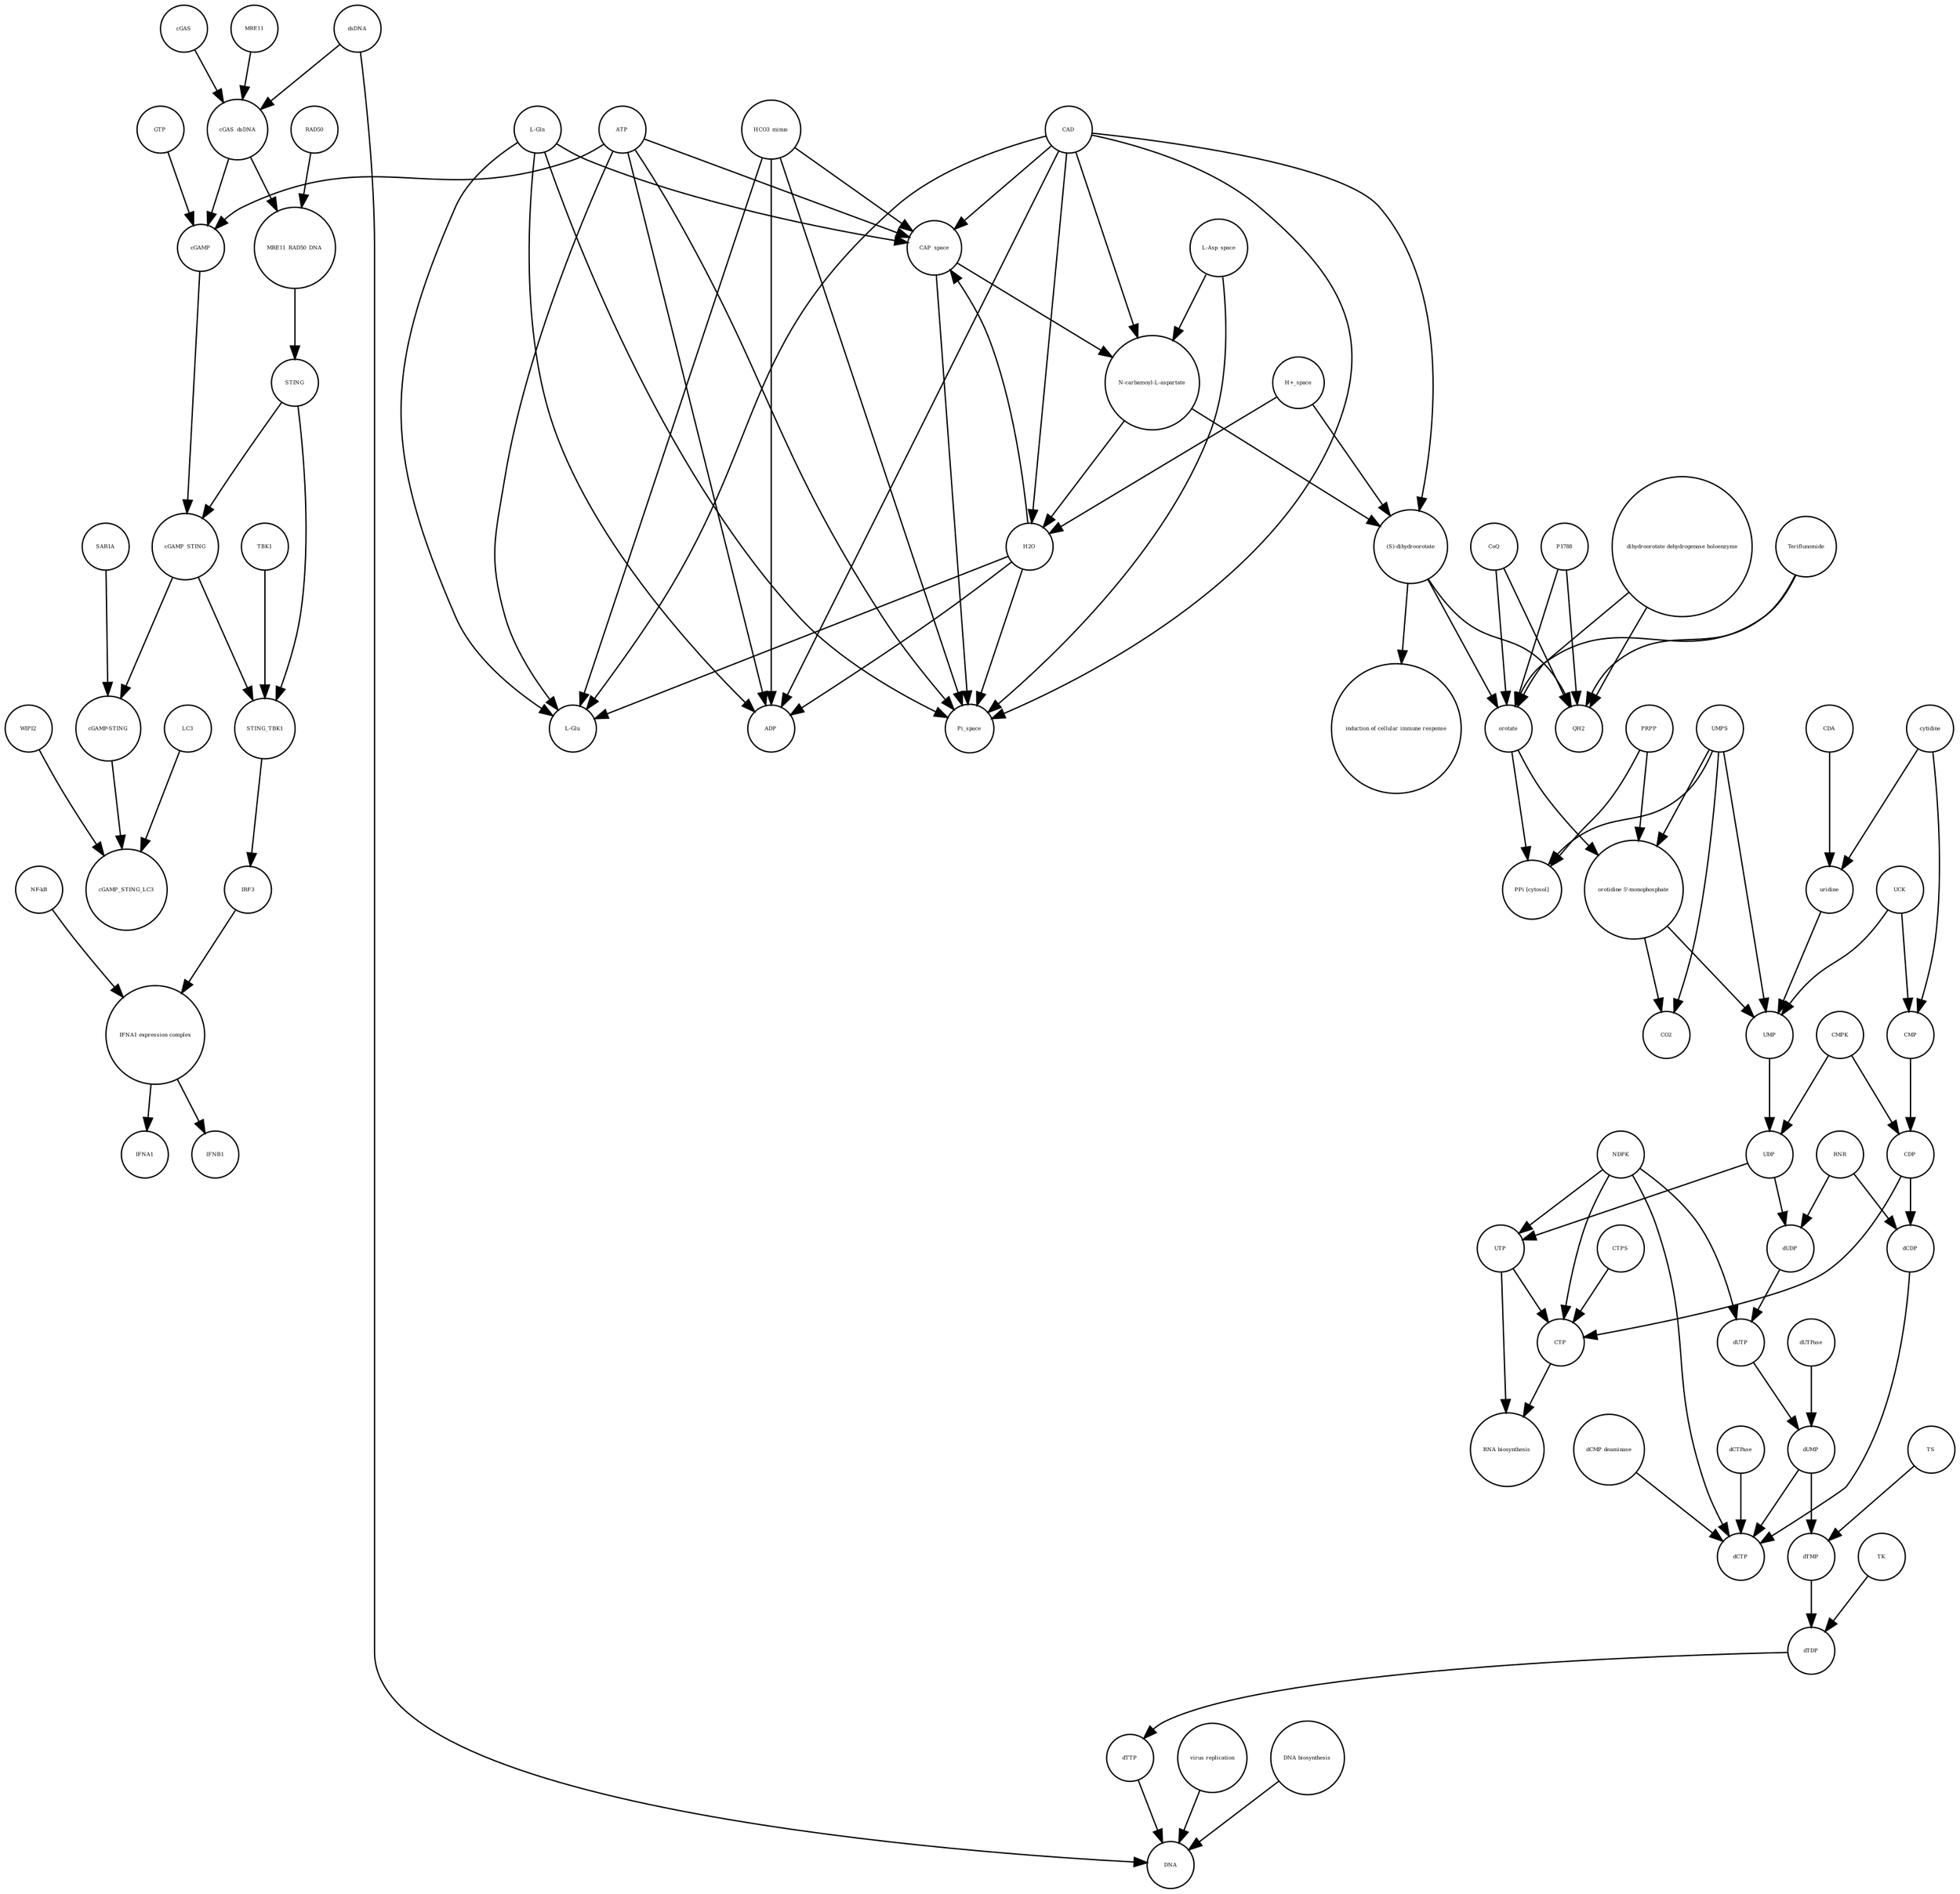 strict digraph  {
UTP [annotation="", bipartite=0, cls="simple chemical", fontsize=4, label=UTP, shape=circle];
"RNA biosynthesis" [annotation="urn_miriam_obo.go_GO%3A0032774", bipartite=0, cls=phenotype, fontsize=4, label="RNA biosynthesis", shape=circle];
CTP [annotation="", bipartite=0, cls="simple chemical", fontsize=4, label=CTP, shape=circle];
"(S)-dihydroorotate" [annotation="", bipartite=0, cls="simple chemical", fontsize=4, label="(S)-dihydroorotate", shape=circle];
"induction of cellular immune response" [annotation="", bipartite=0, cls=phenotype, fontsize=4, label="induction of cellular immune response", shape=circle];
RAD50 [annotation="", bipartite=0, cls="macromolecule multimer", fontsize=4, label=RAD50, shape=circle];
ADP [annotation="", bipartite=0, cls="simple chemical", fontsize=4, label=ADP, shape=circle];
dUTPase [annotation="", bipartite=0, cls=macromolecule, fontsize=4, label=dUTPase, shape=circle];
cGAMP_STING_LC3 [annotation="", bipartite=0, cls=complex, fontsize=4, label=cGAMP_STING_LC3, shape=circle];
"L-Gln" [annotation="", bipartite=0, cls="simple chemical", fontsize=4, label="L-Gln", shape=circle];
UDP [annotation="", bipartite=0, cls="simple chemical", fontsize=4, label=UDP, shape=circle];
dTDP [annotation="", bipartite=0, cls="simple chemical", fontsize=4, label=dTDP, shape=circle];
HCO3_minus [annotation="", bipartite=0, cls="simple chemical", fontsize=4, label=HCO3_minus, shape=circle];
"N-carbamoyl-L-aspartate" [annotation="", bipartite=0, cls="simple chemical", fontsize=4, label="N-carbamoyl-L-aspartate", shape=circle];
LC3 [annotation="", bipartite=0, cls=macromolecule, fontsize=4, label=LC3, shape=circle];
cGAMP_STING [annotation="", bipartite=0, cls=complex, fontsize=4, label=cGAMP_STING, shape=circle];
STING_TBK1 [annotation="", bipartite=0, cls=complex, fontsize=4, label=STING_TBK1, shape=circle];
"orotidine 5'-monophosphate" [annotation="", bipartite=0, cls="simple chemical", fontsize=4, label="orotidine 5'-monophosphate", shape=circle];
CAD [annotation="", bipartite=0, cls=macromolecule, fontsize=4, label=CAD, shape=circle];
Pi_space [annotation="", bipartite=0, cls="simple chemical", fontsize=4, label=Pi_space, shape=circle];
dUTP [annotation="", bipartite=0, cls="simple chemical", fontsize=4, label=dUTP, shape=circle];
cGAS_dsDNA [annotation="", bipartite=0, cls=complex, fontsize=4, label=cGAS_dsDNA, shape=circle];
STING [annotation="", bipartite=0, cls="macromolecule multimer", fontsize=4, label=STING, shape=circle];
SAR1A [annotation="", bipartite=0, cls=macromolecule, fontsize=4, label=SAR1A, shape=circle];
"L-Asp_space" [annotation="", bipartite=0, cls="simple chemical", fontsize=4, label="L-Asp_space", shape=circle];
MRE11 [annotation="", bipartite=0, cls="macromolecule multimer", fontsize=4, label=MRE11, shape=circle];
cGAMP [annotation="", bipartite=0, cls="simple chemical", fontsize=4, label=cGAMP, shape=circle];
WIPI2 [annotation="", bipartite=0, cls=macromolecule, fontsize=4, label=WIPI2, shape=circle];
ATP [annotation="", bipartite=0, cls="simple chemical", fontsize=4, label=ATP, shape=circle];
IFNB1 [annotation="", bipartite=0, cls="nucleic acid feature", fontsize=4, label=IFNB1, shape=circle];
UMPS [annotation="", bipartite=0, cls="macromolecule multimer", fontsize=4, label=UMPS, shape=circle];
"PPi [cytosol]" [annotation="", bipartite=0, cls="simple chemical", fontsize=4, label="PPi [cytosol]", shape=circle];
uridine [annotation="", bipartite=0, cls="simple chemical", fontsize=4, label=uridine, shape=circle];
dTTP [annotation="", bipartite=0, cls="simple chemical", fontsize=4, label=dTTP, shape=circle];
RNR [annotation="", bipartite=0, cls=macromolecule, fontsize=4, label=RNR, shape=circle];
DNA [annotation="", bipartite=0, cls="nucleic acid feature", fontsize=4, label=DNA, shape=circle];
UMP [annotation="", bipartite=0, cls="simple chemical", fontsize=4, label=UMP, shape=circle];
dsDNA [annotation="", bipartite=0, cls="simple chemical", fontsize=4, label=dsDNA, shape=circle];
dCTP [annotation="", bipartite=0, cls="simple chemical", fontsize=4, label=dCTP, shape=circle];
dCTPase [annotation="", bipartite=0, cls=macromolecule, fontsize=4, label=dCTPase, shape=circle];
orotate [annotation="", bipartite=0, cls="simple chemical", fontsize=4, label=orotate, shape=circle];
dUDP [annotation="", bipartite=0, cls="simple chemical", fontsize=4, label=dUDP, shape=circle];
QH2 [annotation="", bipartite=0, cls="simple chemical", fontsize=4, label=QH2, shape=circle];
cytidine [annotation="", bipartite=0, cls="simple chemical", fontsize=4, label=cytidine, shape=circle];
MRE11_RAD50_DNA [annotation="", bipartite=0, cls=complex, fontsize=4, label=MRE11_RAD50_DNA, shape=circle];
Teriflunomide [annotation="", bipartite=0, cls="simple chemical", fontsize=4, label=Teriflunomide, shape=circle];
PRPP [annotation="", bipartite=0, cls="simple chemical", fontsize=4, label=PRPP, shape=circle];
CAP_space [annotation="", bipartite=0, cls="simple chemical", fontsize=4, label=CAP_space, shape=circle];
"virus replication" [annotation="", bipartite=0, cls=phenotype, fontsize=4, label="virus replication", shape=circle];
dUMP [annotation="", bipartite=0, cls="simple chemical", fontsize=4, label=dUMP, shape=circle];
"H+_space" [annotation="", bipartite=0, cls="simple chemical", fontsize=4, label="H+_space", shape=circle];
IRF3 [annotation="", bipartite=0, cls="macromolecule multimer", fontsize=4, label=IRF3, shape=circle];
"cGAMP-STING" [annotation="", bipartite=0, cls=complex, fontsize=4, label="cGAMP-STING", shape=circle];
CTPS [annotation="", bipartite=0, cls=macromolecule, fontsize=4, label=CTPS, shape=circle];
TS [annotation="", bipartite=0, cls=macromolecule, fontsize=4, label=TS, shape=circle];
TBK1 [annotation="", bipartite=0, cls=macromolecule, fontsize=4, label=TBK1, shape=circle];
cGAS [annotation="", bipartite=0, cls=macromolecule, fontsize=4, label=cGAS, shape=circle];
CO2 [annotation="", bipartite=0, cls="simple chemical", fontsize=4, label=CO2, shape=circle];
"DNA biosynthesis" [annotation="urn_miriam_obo.go_GO%3A0071897", bipartite=0, cls=phenotype, fontsize=4, label="DNA biosynthesis", shape=circle];
CDP [annotation="", bipartite=0, cls="simple chemical", fontsize=4, label=CDP, shape=circle];
"NF-kB" [annotation="", bipartite=0, cls=complex, fontsize=4, label="NF-kB", shape=circle];
"dCMP deaminase" [annotation="", bipartite=0, cls=macromolecule, fontsize=4, label="dCMP deaminase", shape=circle];
dTMP [annotation="", bipartite=0, cls="simple chemical", fontsize=4, label=dTMP, shape=circle];
NDPK [annotation="", bipartite=0, cls=macromolecule, fontsize=4, label=NDPK, shape=circle];
GTP [annotation="", bipartite=0, cls="simple chemical", fontsize=4, label=GTP, shape=circle];
IFNA1 [annotation="", bipartite=0, cls="nucleic acid feature", fontsize=4, label=IFNA1, shape=circle];
TK [annotation="", bipartite=0, cls=macromolecule, fontsize=4, label=TK, shape=circle];
"IFNA1 expression complex" [annotation="", bipartite=0, cls=complex, fontsize=4, label="IFNA1 expression complex", shape=circle];
CMPK [annotation="", bipartite=0, cls=macromolecule, fontsize=4, label=CMPK, shape=circle];
CoQ [annotation="", bipartite=0, cls="simple chemical", fontsize=4, label=CoQ, shape=circle];
"L-Glu" [annotation="", bipartite=0, cls="simple chemical", fontsize=4, label="L-Glu", shape=circle];
P1788 [annotation="", bipartite=0, cls="simple chemical", fontsize=4, label=P1788, shape=circle];
CMP [annotation="", bipartite=0, cls="simple chemical", fontsize=4, label=CMP, shape=circle];
CDA [annotation="", bipartite=0, cls=macromolecule, fontsize=4, label=CDA, shape=circle];
"dihydroorotate dehydrogenase holoenzyme" [annotation="", bipartite=0, cls="simple chemical", fontsize=4, label="dihydroorotate dehydrogenase holoenzyme", shape=circle];
dCDP [annotation="", bipartite=0, cls="simple chemical", fontsize=4, label=dCDP, shape=circle];
H2O [annotation="", bipartite=0, cls="simple chemical", fontsize=4, label=H2O, shape=circle];
UCK [annotation="", bipartite=0, cls=macromolecule, fontsize=4, label=UCK, shape=circle];
UTP -> "RNA biosynthesis"  [annotation="", interaction_type="necessary stimulation"];
UTP -> CTP  [annotation="", interaction_type=production];
CTP -> "RNA biosynthesis"  [annotation="", interaction_type="necessary stimulation"];
"(S)-dihydroorotate" -> "induction of cellular immune response"  [annotation="", interaction_type="necessary stimulation"];
"(S)-dihydroorotate" -> QH2  [annotation="", interaction_type=production];
"(S)-dihydroorotate" -> orotate  [annotation="", interaction_type=production];
RAD50 -> MRE11_RAD50_DNA  [annotation="", interaction_type=production];
dUTPase -> dUMP  [annotation="", interaction_type=catalysis];
"L-Gln" -> "L-Glu"  [annotation="", interaction_type=production];
"L-Gln" -> ADP  [annotation="", interaction_type=production];
"L-Gln" -> Pi_space  [annotation="", interaction_type=production];
"L-Gln" -> CAP_space  [annotation="", interaction_type=production];
UDP -> UTP  [annotation="", interaction_type=production];
UDP -> dUDP  [annotation="", interaction_type=production];
dTDP -> dTTP  [annotation="", interaction_type=production];
HCO3_minus -> "L-Glu"  [annotation="", interaction_type=production];
HCO3_minus -> ADP  [annotation="", interaction_type=production];
HCO3_minus -> Pi_space  [annotation="", interaction_type=production];
HCO3_minus -> CAP_space  [annotation="", interaction_type=production];
"N-carbamoyl-L-aspartate" -> "(S)-dihydroorotate"  [annotation="", interaction_type=production];
"N-carbamoyl-L-aspartate" -> H2O  [annotation="", interaction_type=production];
LC3 -> cGAMP_STING_LC3  [annotation="", interaction_type=production];
cGAMP_STING -> "cGAMP-STING"  [annotation="", interaction_type=production];
cGAMP_STING -> STING_TBK1  [annotation="", interaction_type=production];
STING_TBK1 -> IRF3  [annotation="", interaction_type=catalysis];
"orotidine 5'-monophosphate" -> UMP  [annotation="", interaction_type=production];
"orotidine 5'-monophosphate" -> CO2  [annotation="", interaction_type=production];
CAD -> Pi_space  [annotation=urn_miriam_reactome_REACT_1698, interaction_type=catalysis];
CAD -> "N-carbamoyl-L-aspartate"  [annotation=urn_miriam_reactome_REACT_1698, interaction_type=catalysis];
CAD -> "(S)-dihydroorotate"  [annotation=urn_miriam_reactome_REACT_1698, interaction_type=catalysis];
CAD -> H2O  [annotation=urn_miriam_reactome_REACT_1698, interaction_type=catalysis];
CAD -> ADP  [annotation=urn_miriam_reactome_REACT_1698, interaction_type=catalysis];
CAD -> CAP_space  [annotation=urn_miriam_reactome_REACT_1698, interaction_type=catalysis];
CAD -> "L-Glu"  [annotation=urn_miriam_reactome_REACT_1698, interaction_type=catalysis];
dUTP -> dUMP  [annotation="", interaction_type=production];
cGAS_dsDNA -> cGAMP  [annotation="", interaction_type=catalysis];
cGAS_dsDNA -> MRE11_RAD50_DNA  [annotation="", interaction_type=production];
STING -> STING_TBK1  [annotation="", interaction_type=production];
STING -> cGAMP_STING  [annotation="", interaction_type=production];
SAR1A -> "cGAMP-STING"  [annotation="", interaction_type=catalysis];
"L-Asp_space" -> "N-carbamoyl-L-aspartate"  [annotation="", interaction_type=production];
"L-Asp_space" -> Pi_space  [annotation="", interaction_type=production];
MRE11 -> cGAS_dsDNA  [annotation="", interaction_type=production];
cGAMP -> cGAMP_STING  [annotation="", interaction_type=production];
WIPI2 -> cGAMP_STING_LC3  [annotation="", interaction_type=catalysis];
ATP -> cGAMP  [annotation="", interaction_type=production];
ATP -> ADP  [annotation="", interaction_type=production];
ATP -> Pi_space  [annotation="", interaction_type=production];
ATP -> CAP_space  [annotation="", interaction_type=production];
ATP -> "L-Glu"  [annotation="", interaction_type=production];
UMPS -> "PPi [cytosol]"  [annotation=urn_miriam_reactome_REACT_1698, interaction_type=catalysis];
UMPS -> "orotidine 5'-monophosphate"  [annotation=urn_miriam_reactome_REACT_1698, interaction_type=catalysis];
UMPS -> UMP  [annotation=urn_miriam_reactome_REACT_1698, interaction_type=catalysis];
UMPS -> CO2  [annotation=urn_miriam_reactome_REACT_1698, interaction_type=catalysis];
uridine -> UMP  [annotation="", interaction_type=production];
dTTP -> DNA  [annotation="", interaction_type=production];
RNR -> dCDP  [annotation="", interaction_type=catalysis];
RNR -> dUDP  [annotation="", interaction_type=catalysis];
UMP -> UDP  [annotation="", interaction_type=production];
dsDNA -> DNA  [annotation="", interaction_type=production];
dsDNA -> cGAS_dsDNA  [annotation="", interaction_type=production];
dCTPase -> dCTP  [annotation="", interaction_type=catalysis];
orotate -> "PPi [cytosol]"  [annotation="", interaction_type=production];
orotate -> "orotidine 5'-monophosphate"  [annotation="", interaction_type=production];
dUDP -> dUTP  [annotation="", interaction_type=production];
cytidine -> CMP  [annotation="", interaction_type=production];
cytidine -> uridine  [annotation="", interaction_type=production];
MRE11_RAD50_DNA -> STING  [annotation="", interaction_type=catalysis];
Teriflunomide -> QH2  [annotation=urn_miriam_reactome_REACT_1698, interaction_type=inhibition];
Teriflunomide -> orotate  [annotation=urn_miriam_reactome_REACT_1698, interaction_type=inhibition];
PRPP -> "PPi [cytosol]"  [annotation="", interaction_type=production];
PRPP -> "orotidine 5'-monophosphate"  [annotation="", interaction_type=production];
CAP_space -> "N-carbamoyl-L-aspartate"  [annotation="", interaction_type=production];
CAP_space -> Pi_space  [annotation="", interaction_type=production];
"virus replication" -> DNA  [annotation="", interaction_type=inhibition];
dUMP -> dCTP  [annotation="", interaction_type=production];
dUMP -> dTMP  [annotation="", interaction_type=production];
"H+_space" -> "(S)-dihydroorotate"  [annotation="", interaction_type=production];
"H+_space" -> H2O  [annotation="", interaction_type=production];
IRF3 -> "IFNA1 expression complex"  [annotation="", interaction_type=production];
"cGAMP-STING" -> cGAMP_STING_LC3  [annotation="", interaction_type=production];
CTPS -> CTP  [annotation="", interaction_type=catalysis];
TS -> dTMP  [annotation="", interaction_type=catalysis];
TBK1 -> STING_TBK1  [annotation="", interaction_type=production];
cGAS -> cGAS_dsDNA  [annotation="", interaction_type=production];
"DNA biosynthesis" -> DNA  [annotation="", interaction_type=catalysis];
CDP -> CTP  [annotation="", interaction_type=production];
CDP -> dCDP  [annotation="", interaction_type=production];
"NF-kB" -> "IFNA1 expression complex"  [annotation="", interaction_type=production];
"dCMP deaminase" -> dCTP  [annotation="", interaction_type=catalysis];
dTMP -> dTDP  [annotation="", interaction_type=production];
NDPK -> dCTP  [annotation="", interaction_type=catalysis];
NDPK -> dUTP  [annotation="", interaction_type=catalysis];
NDPK -> UTP  [annotation="", interaction_type=catalysis];
NDPK -> CTP  [annotation="", interaction_type=catalysis];
GTP -> cGAMP  [annotation="", interaction_type=production];
TK -> dTDP  [annotation="", interaction_type=catalysis];
"IFNA1 expression complex" -> IFNB1  [annotation="", interaction_type=stimulation];
"IFNA1 expression complex" -> IFNA1  [annotation="", interaction_type=stimulation];
CMPK -> UDP  [annotation="", interaction_type=catalysis];
CMPK -> CDP  [annotation="", interaction_type=catalysis];
CoQ -> QH2  [annotation="", interaction_type=production];
CoQ -> orotate  [annotation="", interaction_type=production];
P1788 -> QH2  [annotation=urn_miriam_reactome_REACT_1698, interaction_type=inhibition];
P1788 -> orotate  [annotation=urn_miriam_reactome_REACT_1698, interaction_type=inhibition];
CMP -> CDP  [annotation="", interaction_type=production];
CDA -> uridine  [annotation="", interaction_type=catalysis];
"dihydroorotate dehydrogenase holoenzyme" -> QH2  [annotation=urn_miriam_reactome_REACT_1698, interaction_type=catalysis];
"dihydroorotate dehydrogenase holoenzyme" -> orotate  [annotation=urn_miriam_reactome_REACT_1698, interaction_type=catalysis];
dCDP -> dCTP  [annotation="", interaction_type=production];
H2O -> "L-Glu"  [annotation="", interaction_type=production];
H2O -> ADP  [annotation="", interaction_type=production];
H2O -> Pi_space  [annotation="", interaction_type=production];
H2O -> CAP_space  [annotation="", interaction_type=production];
UCK -> CMP  [annotation="", interaction_type=catalysis];
UCK -> UMP  [annotation="", interaction_type=catalysis];
}
